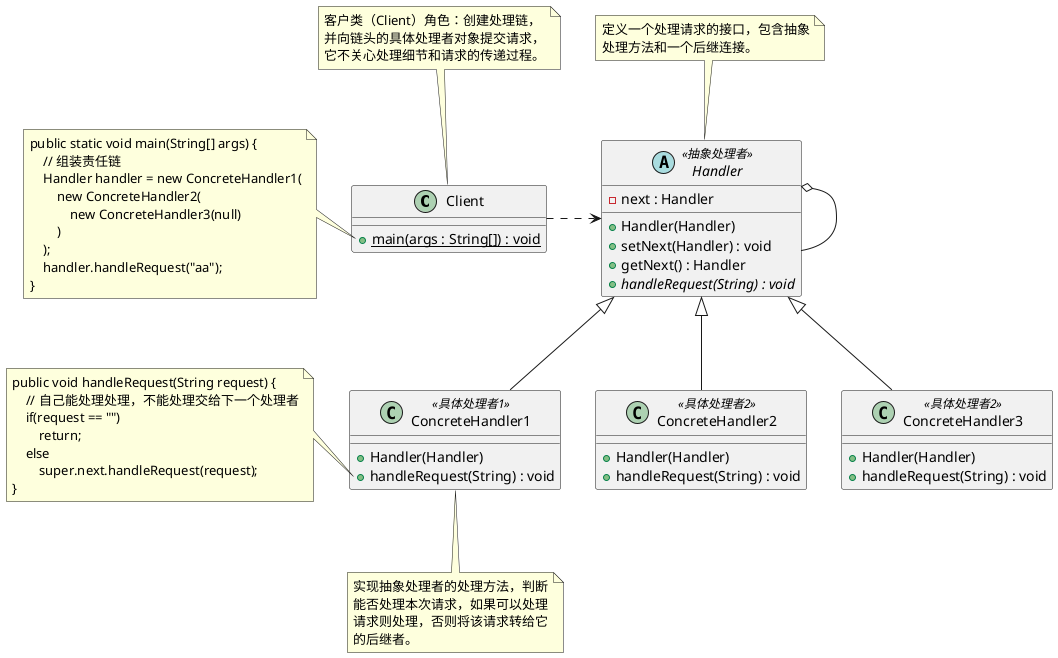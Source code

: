 @startuml

class Client {
    + {static} main(args : String[]) : void
}
note left of Client::main
    public static void main(String[] args) {
        // 组装责任链
        Handler handler = new ConcreteHandler1(
            new ConcreteHandler2(
                new ConcreteHandler3(null)
            )
        );
        handler.handleRequest("aa");
    }
end note

note top of Client
    客户类（Client）角色：创建处理链，
    并向链头的具体处理者对象提交请求，
    它不关心处理细节和请求的传递过程。
end note


abstract class Handler <<抽象处理者>> {
    - next : Handler
    + Handler(Handler)
    + setNext(Handler) : void
    + getNext() : Handler
    + {abstract} handleRequest(String) : void
}
note top of Handler
    定义一个处理请求的接口，包含抽象
    处理方法和一个后继连接。
end note

class ConcreteHandler1 <<具体处理者1>> extends Handler {
    + Handler(Handler)
    + handleRequest(String) : void
}
note left of ConcreteHandler1::handleRequest
    public void handleRequest(String request) {
        // 自己能处理处理，不能处理交给下一个处理者
        if(request == "")
            return;
        else
            super.next.handleRequest(request);
    }
end note

note bottom of ConcreteHandler1
    实现抽象处理者的处理方法，判断
    能否处理本次请求，如果可以处理
    请求则处理，否则将该请求转给它
    的后继者。
end note

class ConcreteHandler2 <<具体处理者2>> extends Handler {
    + Handler(Handler)
    + handleRequest(String) : void
}

class ConcreteHandler3 <<具体处理者2>> extends Handler {
    + Handler(Handler)
    + handleRequest(String) : void
}

Client .> Handler
Handler o-- Handler

@enduml